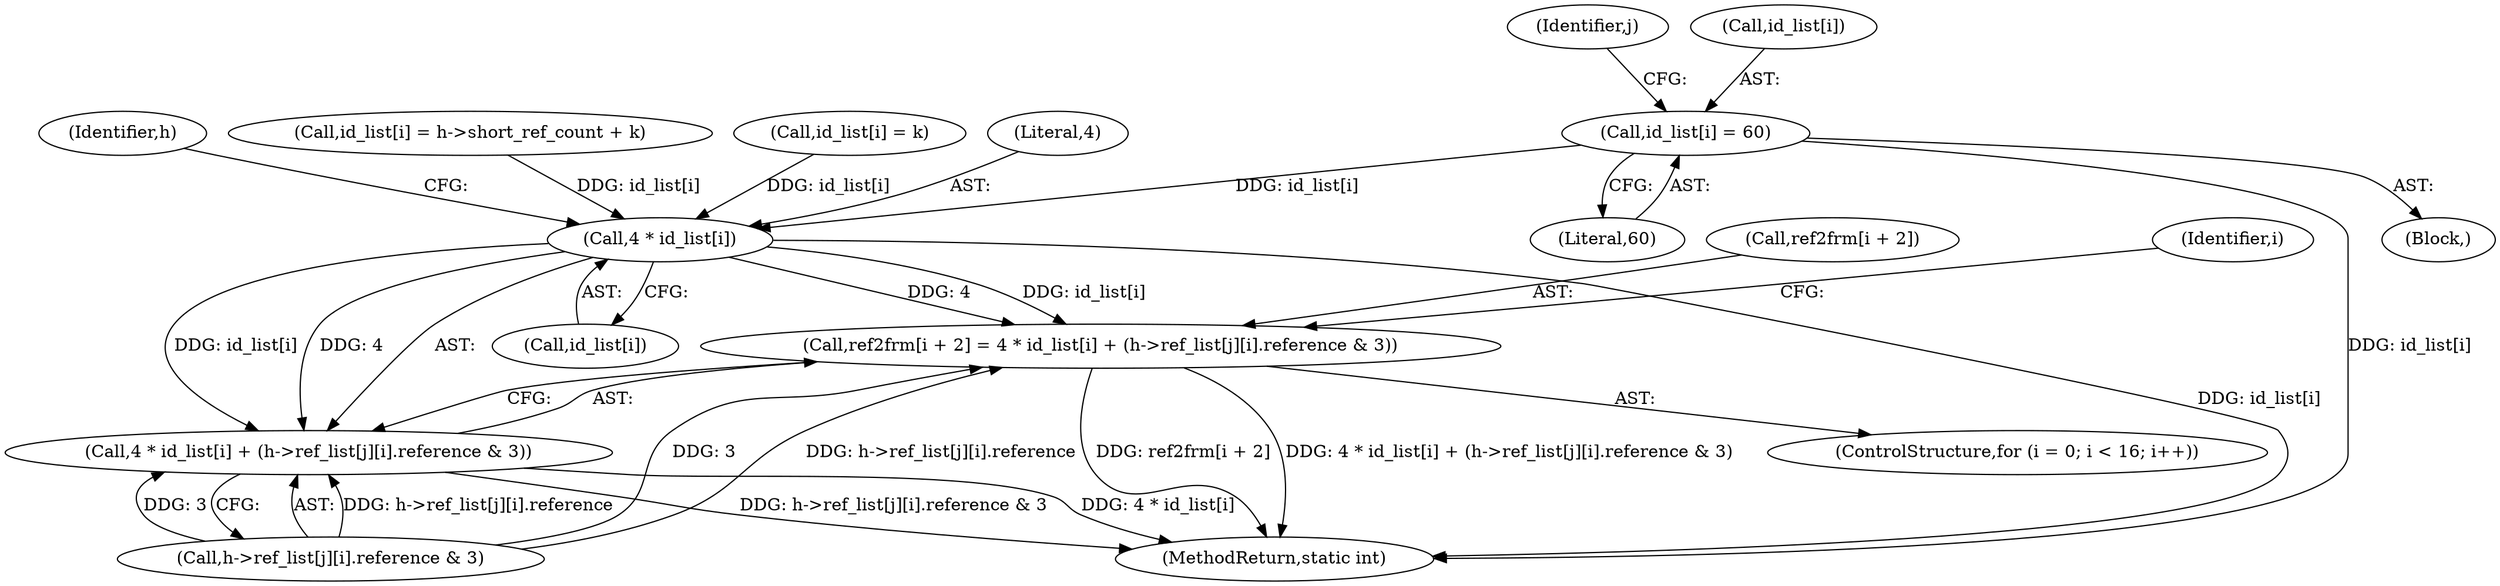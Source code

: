 digraph "0_FFmpeg_29ffeef5e73b8f41ff3a3f2242d356759c66f91f@array" {
"1003022" [label="(Call,id_list[i] = 60)"];
"1003179" [label="(Call,4 * id_list[i])"];
"1003172" [label="(Call,ref2frm[i + 2] = 4 * id_list[i] + (h->ref_list[j][i].reference & 3))"];
"1003178" [label="(Call,4 * id_list[i] + (h->ref_list[j][i].reference & 3))"];
"1003022" [label="(Call,id_list[i] = 60)"];
"1003163" [label="(ControlStructure,for (i = 0; i < 16; i++))"];
"1003171" [label="(Identifier,i)"];
"1003178" [label="(Call,4 * id_list[i] + (h->ref_list[j][i].reference & 3))"];
"1003021" [label="(Block,)"];
"1003173" [label="(Call,ref2frm[i + 2])"];
"1003426" [label="(MethodReturn,static int)"];
"1003189" [label="(Identifier,h)"];
"1003172" [label="(Call,ref2frm[i + 2] = 4 * id_list[i] + (h->ref_list[j][i].reference & 3))"];
"1003184" [label="(Call,h->ref_list[j][i].reference & 3)"];
"1003026" [label="(Literal,60)"];
"1003179" [label="(Call,4 * id_list[i])"];
"1003143" [label="(Call,id_list[i] = h->short_ref_count + k)"];
"1003030" [label="(Identifier,j)"];
"1003023" [label="(Call,id_list[i])"];
"1003103" [label="(Call,id_list[i] = k)"];
"1003180" [label="(Literal,4)"];
"1003181" [label="(Call,id_list[i])"];
"1003022" -> "1003021"  [label="AST: "];
"1003022" -> "1003026"  [label="CFG: "];
"1003023" -> "1003022"  [label="AST: "];
"1003026" -> "1003022"  [label="AST: "];
"1003030" -> "1003022"  [label="CFG: "];
"1003022" -> "1003426"  [label="DDG: id_list[i]"];
"1003022" -> "1003179"  [label="DDG: id_list[i]"];
"1003179" -> "1003178"  [label="AST: "];
"1003179" -> "1003181"  [label="CFG: "];
"1003180" -> "1003179"  [label="AST: "];
"1003181" -> "1003179"  [label="AST: "];
"1003189" -> "1003179"  [label="CFG: "];
"1003179" -> "1003426"  [label="DDG: id_list[i]"];
"1003179" -> "1003172"  [label="DDG: 4"];
"1003179" -> "1003172"  [label="DDG: id_list[i]"];
"1003179" -> "1003178"  [label="DDG: 4"];
"1003179" -> "1003178"  [label="DDG: id_list[i]"];
"1003103" -> "1003179"  [label="DDG: id_list[i]"];
"1003143" -> "1003179"  [label="DDG: id_list[i]"];
"1003172" -> "1003163"  [label="AST: "];
"1003172" -> "1003178"  [label="CFG: "];
"1003173" -> "1003172"  [label="AST: "];
"1003178" -> "1003172"  [label="AST: "];
"1003171" -> "1003172"  [label="CFG: "];
"1003172" -> "1003426"  [label="DDG: ref2frm[i + 2]"];
"1003172" -> "1003426"  [label="DDG: 4 * id_list[i] + (h->ref_list[j][i].reference & 3)"];
"1003184" -> "1003172"  [label="DDG: h->ref_list[j][i].reference"];
"1003184" -> "1003172"  [label="DDG: 3"];
"1003178" -> "1003184"  [label="CFG: "];
"1003184" -> "1003178"  [label="AST: "];
"1003178" -> "1003426"  [label="DDG: 4 * id_list[i]"];
"1003178" -> "1003426"  [label="DDG: h->ref_list[j][i].reference & 3"];
"1003184" -> "1003178"  [label="DDG: h->ref_list[j][i].reference"];
"1003184" -> "1003178"  [label="DDG: 3"];
}
